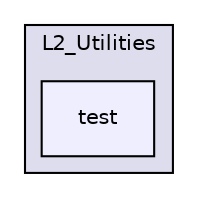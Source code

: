 digraph "/home/travis/build/kammce/SJSU-Dev2/firmware/library/L2_Utilities/test" {
  compound=true
  node [ fontsize="10", fontname="Helvetica"];
  edge [ labelfontsize="10", labelfontname="Helvetica"];
  subgraph clusterdir_98ec84a7fde92d99766d54fe33701202 {
    graph [ bgcolor="#ddddee", pencolor="black", label="L2_Utilities" fontname="Helvetica", fontsize="10", URL="dir_98ec84a7fde92d99766d54fe33701202.html"]
  dir_9ed3eaf9d598fad49dab13fbe11713e6 [shape=box, label="test", style="filled", fillcolor="#eeeeff", pencolor="black", URL="dir_9ed3eaf9d598fad49dab13fbe11713e6.html"];
  }
}
